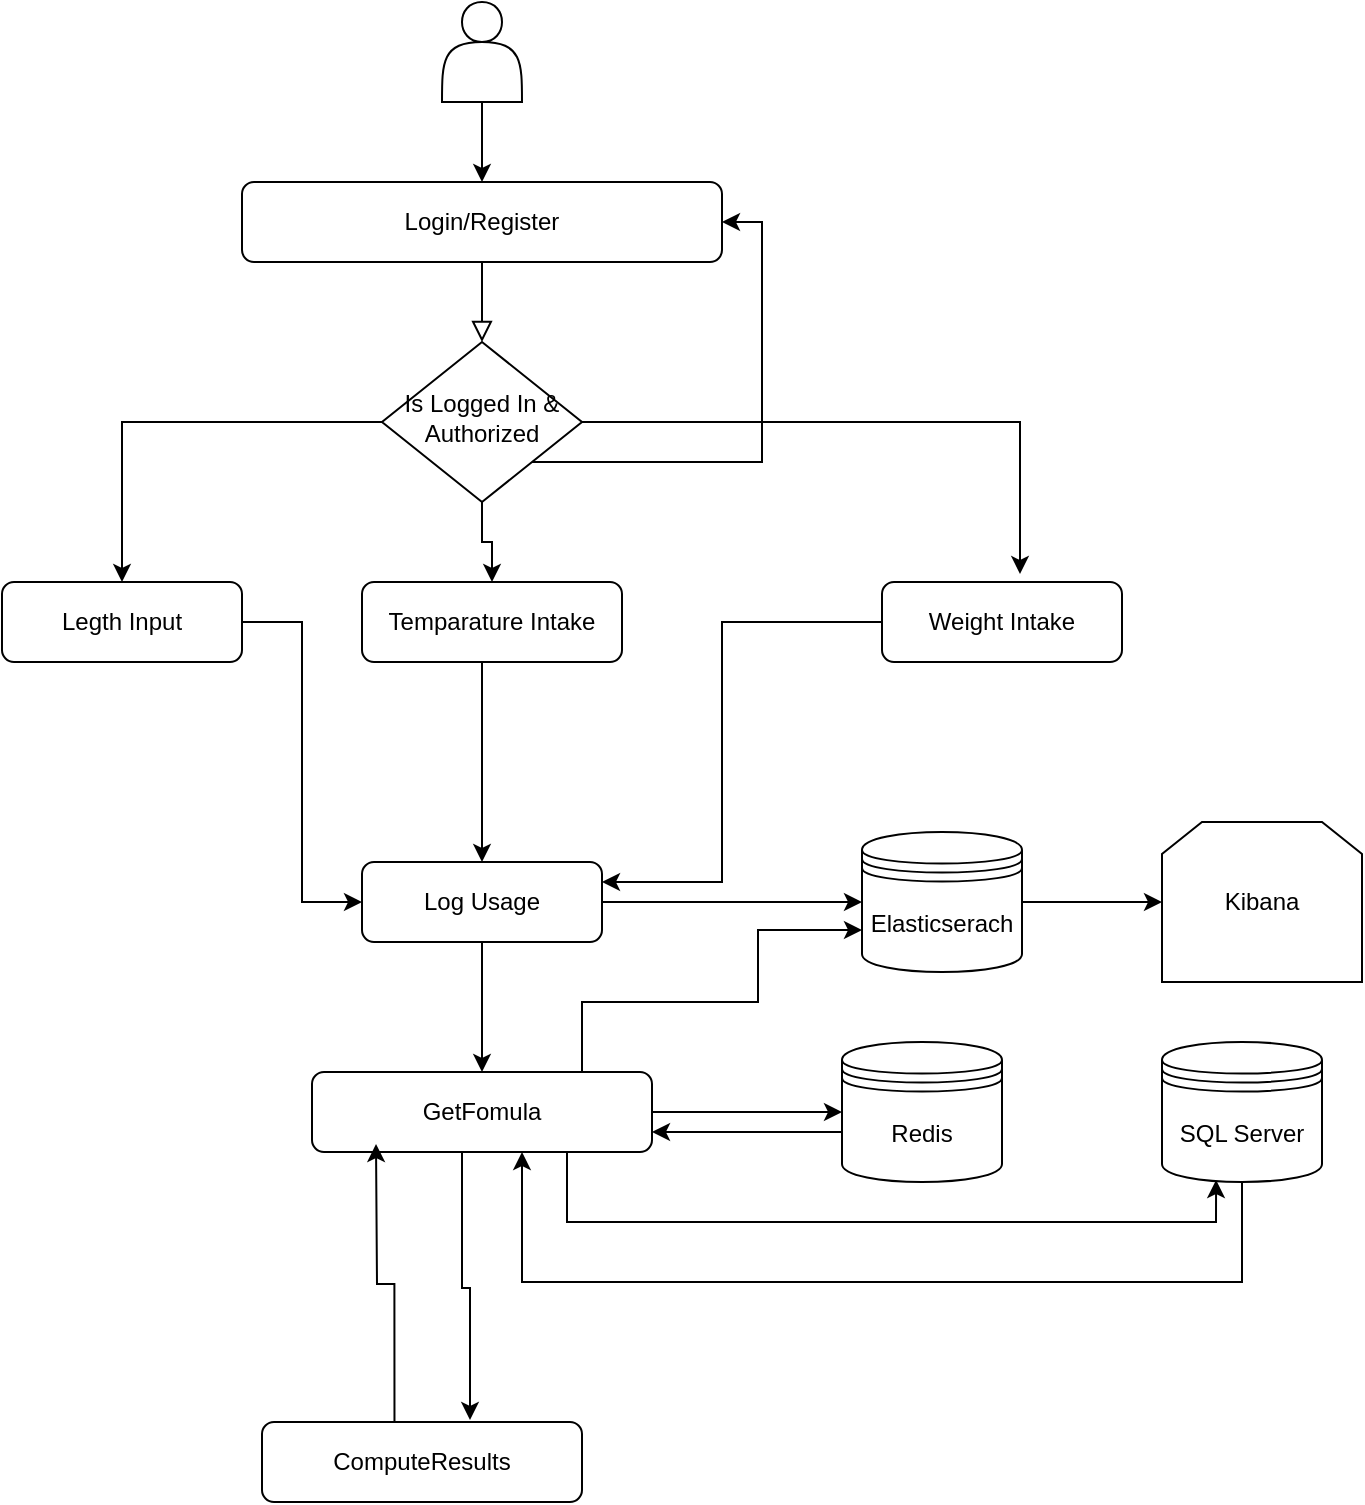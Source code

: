 <mxfile version="15.8.7" type="device"><diagram id="C5RBs43oDa-KdzZeNtuy" name="Page-1"><mxGraphModel dx="1422" dy="865" grid="1" gridSize="10" guides="1" tooltips="1" connect="1" arrows="1" fold="1" page="1" pageScale="1" pageWidth="827" pageHeight="1169" math="0" shadow="0"><root><mxCell id="WIyWlLk6GJQsqaUBKTNV-0"/><mxCell id="WIyWlLk6GJQsqaUBKTNV-1" parent="WIyWlLk6GJQsqaUBKTNV-0"/><mxCell id="WIyWlLk6GJQsqaUBKTNV-2" value="" style="rounded=0;html=1;jettySize=auto;orthogonalLoop=1;fontSize=11;endArrow=block;endFill=0;endSize=8;strokeWidth=1;shadow=0;labelBackgroundColor=none;edgeStyle=orthogonalEdgeStyle;exitX=0.5;exitY=1;exitDx=0;exitDy=0;" parent="WIyWlLk6GJQsqaUBKTNV-1" source="CMry6vD52YfZiEioX66k-2" target="CMry6vD52YfZiEioX66k-4" edge="1"><mxGeometry relative="1" as="geometry"><mxPoint x="360" y="240" as="sourcePoint"/></mxGeometry></mxCell><mxCell id="gRTvAU3GG2wlOPnCCJT2-4" style="edgeStyle=orthogonalEdgeStyle;rounded=0;orthogonalLoop=1;jettySize=auto;html=1;entryX=0;entryY=0.5;entryDx=0;entryDy=0;" edge="1" parent="WIyWlLk6GJQsqaUBKTNV-1" source="WIyWlLk6GJQsqaUBKTNV-3" target="WIyWlLk6GJQsqaUBKTNV-7"><mxGeometry relative="1" as="geometry"/></mxCell><mxCell id="WIyWlLk6GJQsqaUBKTNV-3" value="Legth Input" style="rounded=1;whiteSpace=wrap;html=1;fontSize=12;glass=0;strokeWidth=1;shadow=0;" parent="WIyWlLk6GJQsqaUBKTNV-1" vertex="1"><mxGeometry x="40" y="300" width="120" height="40" as="geometry"/></mxCell><mxCell id="gRTvAU3GG2wlOPnCCJT2-3" style="edgeStyle=orthogonalEdgeStyle;rounded=0;orthogonalLoop=1;jettySize=auto;html=1;entryX=0;entryY=0.5;entryDx=0;entryDy=0;" edge="1" parent="WIyWlLk6GJQsqaUBKTNV-1" source="WIyWlLk6GJQsqaUBKTNV-7" target="CMry6vD52YfZiEioX66k-12"><mxGeometry relative="1" as="geometry"/></mxCell><mxCell id="gRTvAU3GG2wlOPnCCJT2-13" value="" style="edgeStyle=orthogonalEdgeStyle;rounded=0;orthogonalLoop=1;jettySize=auto;html=1;" edge="1" parent="WIyWlLk6GJQsqaUBKTNV-1" source="WIyWlLk6GJQsqaUBKTNV-7" target="gRTvAU3GG2wlOPnCCJT2-6"><mxGeometry relative="1" as="geometry"/></mxCell><mxCell id="WIyWlLk6GJQsqaUBKTNV-7" value="Log Usage" style="rounded=1;whiteSpace=wrap;html=1;fontSize=12;glass=0;strokeWidth=1;shadow=0;" parent="WIyWlLk6GJQsqaUBKTNV-1" vertex="1"><mxGeometry x="220" y="440" width="120" height="40" as="geometry"/></mxCell><mxCell id="CMry6vD52YfZiEioX66k-3" style="edgeStyle=orthogonalEdgeStyle;rounded=0;orthogonalLoop=1;jettySize=auto;html=1;exitX=0.25;exitY=1;exitDx=0;exitDy=0;entryX=0.5;entryY=0;entryDx=0;entryDy=0;" edge="1" parent="WIyWlLk6GJQsqaUBKTNV-1" source="CMry6vD52YfZiEioX66k-0" target="WIyWlLk6GJQsqaUBKTNV-7"><mxGeometry relative="1" as="geometry"><mxPoint x="300" y="420" as="targetPoint"/><Array as="points"><mxPoint x="280" y="340"/></Array></mxGeometry></mxCell><mxCell id="CMry6vD52YfZiEioX66k-0" value="Temparature Intake" style="rounded=1;whiteSpace=wrap;html=1;fontSize=12;glass=0;strokeWidth=1;shadow=0;" vertex="1" parent="WIyWlLk6GJQsqaUBKTNV-1"><mxGeometry x="220" y="300" width="130" height="40" as="geometry"/></mxCell><mxCell id="gRTvAU3GG2wlOPnCCJT2-5" style="edgeStyle=orthogonalEdgeStyle;rounded=0;orthogonalLoop=1;jettySize=auto;html=1;exitX=0;exitY=0.5;exitDx=0;exitDy=0;entryX=1;entryY=0.25;entryDx=0;entryDy=0;" edge="1" parent="WIyWlLk6GJQsqaUBKTNV-1" source="CMry6vD52YfZiEioX66k-1" target="WIyWlLk6GJQsqaUBKTNV-7"><mxGeometry relative="1" as="geometry"><mxPoint x="340" y="440" as="targetPoint"/><Array as="points"><mxPoint x="400" y="320"/><mxPoint x="400" y="450"/></Array></mxGeometry></mxCell><mxCell id="CMry6vD52YfZiEioX66k-1" value="Weight Intake" style="rounded=1;whiteSpace=wrap;html=1;fontSize=12;glass=0;strokeWidth=1;shadow=0;" vertex="1" parent="WIyWlLk6GJQsqaUBKTNV-1"><mxGeometry x="480" y="300" width="120" height="40" as="geometry"/></mxCell><mxCell id="CMry6vD52YfZiEioX66k-2" value="Login/Register" style="rounded=1;whiteSpace=wrap;html=1;fontSize=12;glass=0;strokeWidth=1;shadow=0;" vertex="1" parent="WIyWlLk6GJQsqaUBKTNV-1"><mxGeometry x="160" y="100" width="240" height="40" as="geometry"/></mxCell><mxCell id="CMry6vD52YfZiEioX66k-5" style="edgeStyle=orthogonalEdgeStyle;rounded=0;orthogonalLoop=1;jettySize=auto;html=1;entryX=1;entryY=0.5;entryDx=0;entryDy=0;" edge="1" parent="WIyWlLk6GJQsqaUBKTNV-1" source="CMry6vD52YfZiEioX66k-4" target="CMry6vD52YfZiEioX66k-2"><mxGeometry relative="1" as="geometry"><mxPoint x="400" y="100" as="targetPoint"/><Array as="points"><mxPoint x="420" y="240"/><mxPoint x="420" y="120"/></Array></mxGeometry></mxCell><mxCell id="CMry6vD52YfZiEioX66k-7" value="" style="edgeStyle=orthogonalEdgeStyle;rounded=0;orthogonalLoop=1;jettySize=auto;html=1;" edge="1" parent="WIyWlLk6GJQsqaUBKTNV-1" source="CMry6vD52YfZiEioX66k-4" target="CMry6vD52YfZiEioX66k-0"><mxGeometry relative="1" as="geometry"/></mxCell><mxCell id="CMry6vD52YfZiEioX66k-8" style="edgeStyle=orthogonalEdgeStyle;rounded=0;orthogonalLoop=1;jettySize=auto;html=1;entryX=0.5;entryY=0;entryDx=0;entryDy=0;" edge="1" parent="WIyWlLk6GJQsqaUBKTNV-1" source="CMry6vD52YfZiEioX66k-4" target="WIyWlLk6GJQsqaUBKTNV-3"><mxGeometry relative="1" as="geometry"/></mxCell><mxCell id="CMry6vD52YfZiEioX66k-9" style="edgeStyle=orthogonalEdgeStyle;rounded=0;orthogonalLoop=1;jettySize=auto;html=1;entryX=0.575;entryY=-0.1;entryDx=0;entryDy=0;entryPerimeter=0;" edge="1" parent="WIyWlLk6GJQsqaUBKTNV-1" source="CMry6vD52YfZiEioX66k-4" target="CMry6vD52YfZiEioX66k-1"><mxGeometry relative="1" as="geometry"/></mxCell><mxCell id="CMry6vD52YfZiEioX66k-4" value="Is Logged In &amp;amp; Authorized" style="rhombus;whiteSpace=wrap;html=1;shadow=0;fontFamily=Helvetica;fontSize=12;align=center;strokeWidth=1;spacing=6;spacingTop=-4;" vertex="1" parent="WIyWlLk6GJQsqaUBKTNV-1"><mxGeometry x="230" y="180" width="100" height="80" as="geometry"/></mxCell><mxCell id="gRTvAU3GG2wlOPnCCJT2-2" value="" style="edgeStyle=orthogonalEdgeStyle;rounded=0;orthogonalLoop=1;jettySize=auto;html=1;" edge="1" parent="WIyWlLk6GJQsqaUBKTNV-1" source="CMry6vD52YfZiEioX66k-12" target="gRTvAU3GG2wlOPnCCJT2-0"><mxGeometry relative="1" as="geometry"/></mxCell><mxCell id="CMry6vD52YfZiEioX66k-12" value="Elasticserach" style="shape=datastore;whiteSpace=wrap;html=1;" vertex="1" parent="WIyWlLk6GJQsqaUBKTNV-1"><mxGeometry x="470" y="425" width="80" height="70" as="geometry"/></mxCell><mxCell id="CMry6vD52YfZiEioX66k-14" value="" style="edgeStyle=orthogonalEdgeStyle;rounded=0;orthogonalLoop=1;jettySize=auto;html=1;" edge="1" parent="WIyWlLk6GJQsqaUBKTNV-1" source="CMry6vD52YfZiEioX66k-13" target="CMry6vD52YfZiEioX66k-2"><mxGeometry relative="1" as="geometry"/></mxCell><mxCell id="CMry6vD52YfZiEioX66k-13" value="" style="shape=actor;whiteSpace=wrap;html=1;" vertex="1" parent="WIyWlLk6GJQsqaUBKTNV-1"><mxGeometry x="260" y="10" width="40" height="50" as="geometry"/></mxCell><mxCell id="gRTvAU3GG2wlOPnCCJT2-0" value="Kibana" style="shape=loopLimit;whiteSpace=wrap;html=1;" vertex="1" parent="WIyWlLk6GJQsqaUBKTNV-1"><mxGeometry x="620" y="420" width="100" height="80" as="geometry"/></mxCell><mxCell id="gRTvAU3GG2wlOPnCCJT2-9" style="edgeStyle=orthogonalEdgeStyle;rounded=0;orthogonalLoop=1;jettySize=auto;html=1;entryX=0;entryY=0.5;entryDx=0;entryDy=0;" edge="1" parent="WIyWlLk6GJQsqaUBKTNV-1" source="gRTvAU3GG2wlOPnCCJT2-6" target="gRTvAU3GG2wlOPnCCJT2-7"><mxGeometry relative="1" as="geometry"/></mxCell><mxCell id="gRTvAU3GG2wlOPnCCJT2-11" style="edgeStyle=orthogonalEdgeStyle;rounded=0;orthogonalLoop=1;jettySize=auto;html=1;entryX=0.338;entryY=0.986;entryDx=0;entryDy=0;entryPerimeter=0;exitX=0.75;exitY=1;exitDx=0;exitDy=0;" edge="1" parent="WIyWlLk6GJQsqaUBKTNV-1" source="gRTvAU3GG2wlOPnCCJT2-6" target="gRTvAU3GG2wlOPnCCJT2-8"><mxGeometry relative="1" as="geometry"><Array as="points"><mxPoint x="323" y="620"/><mxPoint x="647" y="620"/></Array></mxGeometry></mxCell><mxCell id="gRTvAU3GG2wlOPnCCJT2-15" style="edgeStyle=orthogonalEdgeStyle;rounded=0;orthogonalLoop=1;jettySize=auto;html=1;entryX=0.65;entryY=-0.025;entryDx=0;entryDy=0;entryPerimeter=0;" edge="1" parent="WIyWlLk6GJQsqaUBKTNV-1" source="gRTvAU3GG2wlOPnCCJT2-6" target="gRTvAU3GG2wlOPnCCJT2-14"><mxGeometry relative="1" as="geometry"><Array as="points"><mxPoint x="270" y="653"/><mxPoint x="274" y="653"/></Array></mxGeometry></mxCell><mxCell id="gRTvAU3GG2wlOPnCCJT2-17" style="edgeStyle=orthogonalEdgeStyle;rounded=0;orthogonalLoop=1;jettySize=auto;html=1;entryX=0;entryY=0.7;entryDx=0;entryDy=0;exitX=0.806;exitY=0.025;exitDx=0;exitDy=0;exitPerimeter=0;" edge="1" parent="WIyWlLk6GJQsqaUBKTNV-1" source="gRTvAU3GG2wlOPnCCJT2-6" target="CMry6vD52YfZiEioX66k-12"><mxGeometry relative="1" as="geometry"><Array as="points"><mxPoint x="330" y="546"/><mxPoint x="330" y="510"/><mxPoint x="418" y="510"/><mxPoint x="418" y="474"/></Array></mxGeometry></mxCell><mxCell id="gRTvAU3GG2wlOPnCCJT2-6" value="GetFomula" style="rounded=1;whiteSpace=wrap;html=1;fontSize=12;glass=0;strokeWidth=1;shadow=0;" vertex="1" parent="WIyWlLk6GJQsqaUBKTNV-1"><mxGeometry x="195" y="545" width="170" height="40" as="geometry"/></mxCell><mxCell id="gRTvAU3GG2wlOPnCCJT2-10" style="edgeStyle=orthogonalEdgeStyle;rounded=0;orthogonalLoop=1;jettySize=auto;html=1;entryX=1;entryY=0.75;entryDx=0;entryDy=0;" edge="1" parent="WIyWlLk6GJQsqaUBKTNV-1" source="gRTvAU3GG2wlOPnCCJT2-7" target="gRTvAU3GG2wlOPnCCJT2-6"><mxGeometry relative="1" as="geometry"><Array as="points"><mxPoint x="430" y="575"/><mxPoint x="430" y="575"/></Array></mxGeometry></mxCell><mxCell id="gRTvAU3GG2wlOPnCCJT2-7" value="Redis" style="shape=datastore;whiteSpace=wrap;html=1;" vertex="1" parent="WIyWlLk6GJQsqaUBKTNV-1"><mxGeometry x="460" y="530" width="80" height="70" as="geometry"/></mxCell><mxCell id="gRTvAU3GG2wlOPnCCJT2-12" style="edgeStyle=orthogonalEdgeStyle;rounded=0;orthogonalLoop=1;jettySize=auto;html=1;exitX=0.5;exitY=1;exitDx=0;exitDy=0;" edge="1" parent="WIyWlLk6GJQsqaUBKTNV-1" source="gRTvAU3GG2wlOPnCCJT2-8" target="gRTvAU3GG2wlOPnCCJT2-6"><mxGeometry relative="1" as="geometry"><mxPoint x="660" y="640" as="sourcePoint"/><mxPoint x="300" y="630" as="targetPoint"/><Array as="points"><mxPoint x="660" y="650"/><mxPoint x="300" y="650"/></Array></mxGeometry></mxCell><mxCell id="gRTvAU3GG2wlOPnCCJT2-8" value="SQL Server" style="shape=datastore;whiteSpace=wrap;html=1;" vertex="1" parent="WIyWlLk6GJQsqaUBKTNV-1"><mxGeometry x="620" y="530" width="80" height="70" as="geometry"/></mxCell><mxCell id="gRTvAU3GG2wlOPnCCJT2-16" style="edgeStyle=orthogonalEdgeStyle;rounded=0;orthogonalLoop=1;jettySize=auto;html=1;exitX=0.414;exitY=0.05;exitDx=0;exitDy=0;exitPerimeter=0;" edge="1" parent="WIyWlLk6GJQsqaUBKTNV-1" source="gRTvAU3GG2wlOPnCCJT2-14"><mxGeometry relative="1" as="geometry"><mxPoint x="227" y="581" as="targetPoint"/><mxPoint x="225" y="683" as="sourcePoint"/></mxGeometry></mxCell><mxCell id="gRTvAU3GG2wlOPnCCJT2-14" value="ComputeResults" style="rounded=1;whiteSpace=wrap;html=1;fontSize=12;glass=0;strokeWidth=1;shadow=0;" vertex="1" parent="WIyWlLk6GJQsqaUBKTNV-1"><mxGeometry x="170" y="720" width="160" height="40" as="geometry"/></mxCell></root></mxGraphModel></diagram></mxfile>